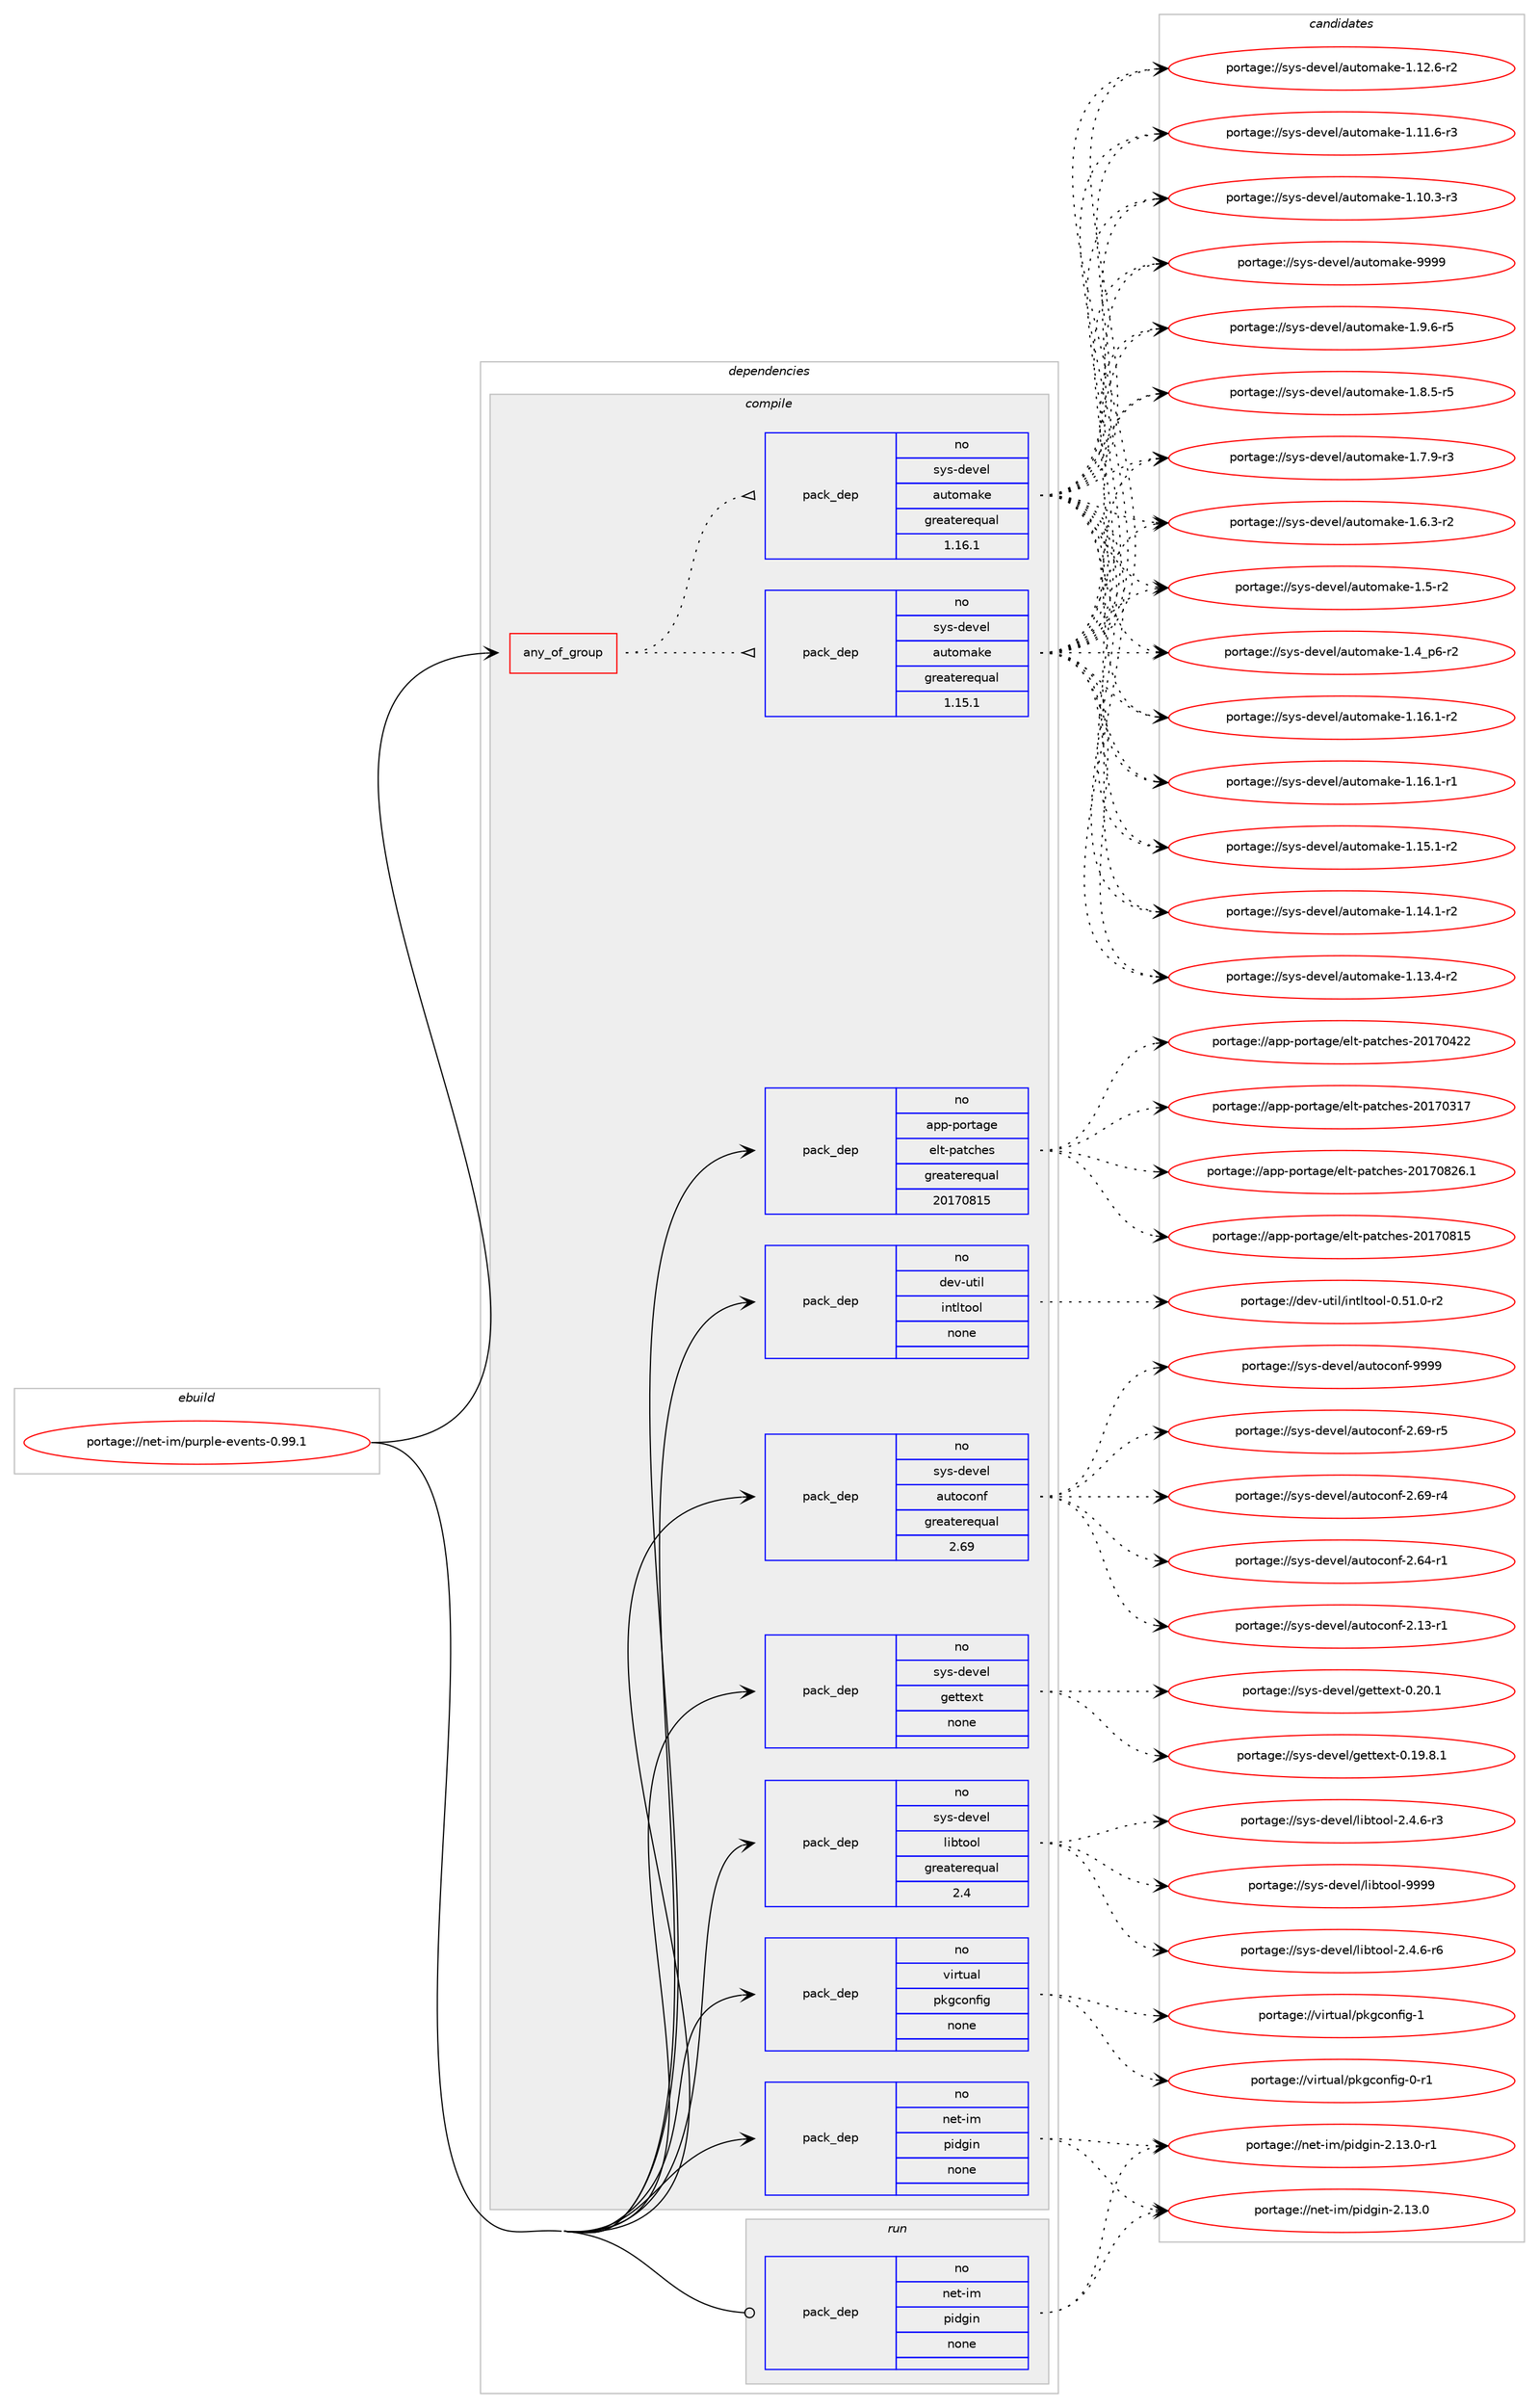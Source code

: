 digraph prolog {

# *************
# Graph options
# *************

newrank=true;
concentrate=true;
compound=true;
graph [rankdir=LR,fontname=Helvetica,fontsize=10,ranksep=1.5];#, ranksep=2.5, nodesep=0.2];
edge  [arrowhead=vee];
node  [fontname=Helvetica,fontsize=10];

# **********
# The ebuild
# **********

subgraph cluster_leftcol {
color=gray;
rank=same;
label=<<i>ebuild</i>>;
id [label="portage://net-im/purple-events-0.99.1", color=red, width=4, href="../net-im/purple-events-0.99.1.svg"];
}

# ****************
# The dependencies
# ****************

subgraph cluster_midcol {
color=gray;
label=<<i>dependencies</i>>;
subgraph cluster_compile {
fillcolor="#eeeeee";
style=filled;
label=<<i>compile</i>>;
subgraph any2339 {
dependency153491 [label=<<TABLE BORDER="0" CELLBORDER="1" CELLSPACING="0" CELLPADDING="4"><TR><TD CELLPADDING="10">any_of_group</TD></TR></TABLE>>, shape=none, color=red];subgraph pack118964 {
dependency153492 [label=<<TABLE BORDER="0" CELLBORDER="1" CELLSPACING="0" CELLPADDING="4" WIDTH="220"><TR><TD ROWSPAN="6" CELLPADDING="30">pack_dep</TD></TR><TR><TD WIDTH="110">no</TD></TR><TR><TD>sys-devel</TD></TR><TR><TD>automake</TD></TR><TR><TD>greaterequal</TD></TR><TR><TD>1.16.1</TD></TR></TABLE>>, shape=none, color=blue];
}
dependency153491:e -> dependency153492:w [weight=20,style="dotted",arrowhead="oinv"];
subgraph pack118965 {
dependency153493 [label=<<TABLE BORDER="0" CELLBORDER="1" CELLSPACING="0" CELLPADDING="4" WIDTH="220"><TR><TD ROWSPAN="6" CELLPADDING="30">pack_dep</TD></TR><TR><TD WIDTH="110">no</TD></TR><TR><TD>sys-devel</TD></TR><TR><TD>automake</TD></TR><TR><TD>greaterequal</TD></TR><TR><TD>1.15.1</TD></TR></TABLE>>, shape=none, color=blue];
}
dependency153491:e -> dependency153493:w [weight=20,style="dotted",arrowhead="oinv"];
}
id:e -> dependency153491:w [weight=20,style="solid",arrowhead="vee"];
subgraph pack118966 {
dependency153494 [label=<<TABLE BORDER="0" CELLBORDER="1" CELLSPACING="0" CELLPADDING="4" WIDTH="220"><TR><TD ROWSPAN="6" CELLPADDING="30">pack_dep</TD></TR><TR><TD WIDTH="110">no</TD></TR><TR><TD>app-portage</TD></TR><TR><TD>elt-patches</TD></TR><TR><TD>greaterequal</TD></TR><TR><TD>20170815</TD></TR></TABLE>>, shape=none, color=blue];
}
id:e -> dependency153494:w [weight=20,style="solid",arrowhead="vee"];
subgraph pack118967 {
dependency153495 [label=<<TABLE BORDER="0" CELLBORDER="1" CELLSPACING="0" CELLPADDING="4" WIDTH="220"><TR><TD ROWSPAN="6" CELLPADDING="30">pack_dep</TD></TR><TR><TD WIDTH="110">no</TD></TR><TR><TD>dev-util</TD></TR><TR><TD>intltool</TD></TR><TR><TD>none</TD></TR><TR><TD></TD></TR></TABLE>>, shape=none, color=blue];
}
id:e -> dependency153495:w [weight=20,style="solid",arrowhead="vee"];
subgraph pack118968 {
dependency153496 [label=<<TABLE BORDER="0" CELLBORDER="1" CELLSPACING="0" CELLPADDING="4" WIDTH="220"><TR><TD ROWSPAN="6" CELLPADDING="30">pack_dep</TD></TR><TR><TD WIDTH="110">no</TD></TR><TR><TD>net-im</TD></TR><TR><TD>pidgin</TD></TR><TR><TD>none</TD></TR><TR><TD></TD></TR></TABLE>>, shape=none, color=blue];
}
id:e -> dependency153496:w [weight=20,style="solid",arrowhead="vee"];
subgraph pack118969 {
dependency153497 [label=<<TABLE BORDER="0" CELLBORDER="1" CELLSPACING="0" CELLPADDING="4" WIDTH="220"><TR><TD ROWSPAN="6" CELLPADDING="30">pack_dep</TD></TR><TR><TD WIDTH="110">no</TD></TR><TR><TD>sys-devel</TD></TR><TR><TD>autoconf</TD></TR><TR><TD>greaterequal</TD></TR><TR><TD>2.69</TD></TR></TABLE>>, shape=none, color=blue];
}
id:e -> dependency153497:w [weight=20,style="solid",arrowhead="vee"];
subgraph pack118970 {
dependency153498 [label=<<TABLE BORDER="0" CELLBORDER="1" CELLSPACING="0" CELLPADDING="4" WIDTH="220"><TR><TD ROWSPAN="6" CELLPADDING="30">pack_dep</TD></TR><TR><TD WIDTH="110">no</TD></TR><TR><TD>sys-devel</TD></TR><TR><TD>gettext</TD></TR><TR><TD>none</TD></TR><TR><TD></TD></TR></TABLE>>, shape=none, color=blue];
}
id:e -> dependency153498:w [weight=20,style="solid",arrowhead="vee"];
subgraph pack118971 {
dependency153499 [label=<<TABLE BORDER="0" CELLBORDER="1" CELLSPACING="0" CELLPADDING="4" WIDTH="220"><TR><TD ROWSPAN="6" CELLPADDING="30">pack_dep</TD></TR><TR><TD WIDTH="110">no</TD></TR><TR><TD>sys-devel</TD></TR><TR><TD>libtool</TD></TR><TR><TD>greaterequal</TD></TR><TR><TD>2.4</TD></TR></TABLE>>, shape=none, color=blue];
}
id:e -> dependency153499:w [weight=20,style="solid",arrowhead="vee"];
subgraph pack118972 {
dependency153500 [label=<<TABLE BORDER="0" CELLBORDER="1" CELLSPACING="0" CELLPADDING="4" WIDTH="220"><TR><TD ROWSPAN="6" CELLPADDING="30">pack_dep</TD></TR><TR><TD WIDTH="110">no</TD></TR><TR><TD>virtual</TD></TR><TR><TD>pkgconfig</TD></TR><TR><TD>none</TD></TR><TR><TD></TD></TR></TABLE>>, shape=none, color=blue];
}
id:e -> dependency153500:w [weight=20,style="solid",arrowhead="vee"];
}
subgraph cluster_compileandrun {
fillcolor="#eeeeee";
style=filled;
label=<<i>compile and run</i>>;
}
subgraph cluster_run {
fillcolor="#eeeeee";
style=filled;
label=<<i>run</i>>;
subgraph pack118973 {
dependency153501 [label=<<TABLE BORDER="0" CELLBORDER="1" CELLSPACING="0" CELLPADDING="4" WIDTH="220"><TR><TD ROWSPAN="6" CELLPADDING="30">pack_dep</TD></TR><TR><TD WIDTH="110">no</TD></TR><TR><TD>net-im</TD></TR><TR><TD>pidgin</TD></TR><TR><TD>none</TD></TR><TR><TD></TD></TR></TABLE>>, shape=none, color=blue];
}
id:e -> dependency153501:w [weight=20,style="solid",arrowhead="odot"];
}
}

# **************
# The candidates
# **************

subgraph cluster_choices {
rank=same;
color=gray;
label=<<i>candidates</i>>;

subgraph choice118964 {
color=black;
nodesep=1;
choice115121115451001011181011084797117116111109971071014557575757 [label="portage://sys-devel/automake-9999", color=red, width=4,href="../sys-devel/automake-9999.svg"];
choice115121115451001011181011084797117116111109971071014549465746544511453 [label="portage://sys-devel/automake-1.9.6-r5", color=red, width=4,href="../sys-devel/automake-1.9.6-r5.svg"];
choice115121115451001011181011084797117116111109971071014549465646534511453 [label="portage://sys-devel/automake-1.8.5-r5", color=red, width=4,href="../sys-devel/automake-1.8.5-r5.svg"];
choice115121115451001011181011084797117116111109971071014549465546574511451 [label="portage://sys-devel/automake-1.7.9-r3", color=red, width=4,href="../sys-devel/automake-1.7.9-r3.svg"];
choice115121115451001011181011084797117116111109971071014549465446514511450 [label="portage://sys-devel/automake-1.6.3-r2", color=red, width=4,href="../sys-devel/automake-1.6.3-r2.svg"];
choice11512111545100101118101108479711711611110997107101454946534511450 [label="portage://sys-devel/automake-1.5-r2", color=red, width=4,href="../sys-devel/automake-1.5-r2.svg"];
choice115121115451001011181011084797117116111109971071014549465295112544511450 [label="portage://sys-devel/automake-1.4_p6-r2", color=red, width=4,href="../sys-devel/automake-1.4_p6-r2.svg"];
choice11512111545100101118101108479711711611110997107101454946495446494511450 [label="portage://sys-devel/automake-1.16.1-r2", color=red, width=4,href="../sys-devel/automake-1.16.1-r2.svg"];
choice11512111545100101118101108479711711611110997107101454946495446494511449 [label="portage://sys-devel/automake-1.16.1-r1", color=red, width=4,href="../sys-devel/automake-1.16.1-r1.svg"];
choice11512111545100101118101108479711711611110997107101454946495346494511450 [label="portage://sys-devel/automake-1.15.1-r2", color=red, width=4,href="../sys-devel/automake-1.15.1-r2.svg"];
choice11512111545100101118101108479711711611110997107101454946495246494511450 [label="portage://sys-devel/automake-1.14.1-r2", color=red, width=4,href="../sys-devel/automake-1.14.1-r2.svg"];
choice11512111545100101118101108479711711611110997107101454946495146524511450 [label="portage://sys-devel/automake-1.13.4-r2", color=red, width=4,href="../sys-devel/automake-1.13.4-r2.svg"];
choice11512111545100101118101108479711711611110997107101454946495046544511450 [label="portage://sys-devel/automake-1.12.6-r2", color=red, width=4,href="../sys-devel/automake-1.12.6-r2.svg"];
choice11512111545100101118101108479711711611110997107101454946494946544511451 [label="portage://sys-devel/automake-1.11.6-r3", color=red, width=4,href="../sys-devel/automake-1.11.6-r3.svg"];
choice11512111545100101118101108479711711611110997107101454946494846514511451 [label="portage://sys-devel/automake-1.10.3-r3", color=red, width=4,href="../sys-devel/automake-1.10.3-r3.svg"];
dependency153492:e -> choice115121115451001011181011084797117116111109971071014557575757:w [style=dotted,weight="100"];
dependency153492:e -> choice115121115451001011181011084797117116111109971071014549465746544511453:w [style=dotted,weight="100"];
dependency153492:e -> choice115121115451001011181011084797117116111109971071014549465646534511453:w [style=dotted,weight="100"];
dependency153492:e -> choice115121115451001011181011084797117116111109971071014549465546574511451:w [style=dotted,weight="100"];
dependency153492:e -> choice115121115451001011181011084797117116111109971071014549465446514511450:w [style=dotted,weight="100"];
dependency153492:e -> choice11512111545100101118101108479711711611110997107101454946534511450:w [style=dotted,weight="100"];
dependency153492:e -> choice115121115451001011181011084797117116111109971071014549465295112544511450:w [style=dotted,weight="100"];
dependency153492:e -> choice11512111545100101118101108479711711611110997107101454946495446494511450:w [style=dotted,weight="100"];
dependency153492:e -> choice11512111545100101118101108479711711611110997107101454946495446494511449:w [style=dotted,weight="100"];
dependency153492:e -> choice11512111545100101118101108479711711611110997107101454946495346494511450:w [style=dotted,weight="100"];
dependency153492:e -> choice11512111545100101118101108479711711611110997107101454946495246494511450:w [style=dotted,weight="100"];
dependency153492:e -> choice11512111545100101118101108479711711611110997107101454946495146524511450:w [style=dotted,weight="100"];
dependency153492:e -> choice11512111545100101118101108479711711611110997107101454946495046544511450:w [style=dotted,weight="100"];
dependency153492:e -> choice11512111545100101118101108479711711611110997107101454946494946544511451:w [style=dotted,weight="100"];
dependency153492:e -> choice11512111545100101118101108479711711611110997107101454946494846514511451:w [style=dotted,weight="100"];
}
subgraph choice118965 {
color=black;
nodesep=1;
choice115121115451001011181011084797117116111109971071014557575757 [label="portage://sys-devel/automake-9999", color=red, width=4,href="../sys-devel/automake-9999.svg"];
choice115121115451001011181011084797117116111109971071014549465746544511453 [label="portage://sys-devel/automake-1.9.6-r5", color=red, width=4,href="../sys-devel/automake-1.9.6-r5.svg"];
choice115121115451001011181011084797117116111109971071014549465646534511453 [label="portage://sys-devel/automake-1.8.5-r5", color=red, width=4,href="../sys-devel/automake-1.8.5-r5.svg"];
choice115121115451001011181011084797117116111109971071014549465546574511451 [label="portage://sys-devel/automake-1.7.9-r3", color=red, width=4,href="../sys-devel/automake-1.7.9-r3.svg"];
choice115121115451001011181011084797117116111109971071014549465446514511450 [label="portage://sys-devel/automake-1.6.3-r2", color=red, width=4,href="../sys-devel/automake-1.6.3-r2.svg"];
choice11512111545100101118101108479711711611110997107101454946534511450 [label="portage://sys-devel/automake-1.5-r2", color=red, width=4,href="../sys-devel/automake-1.5-r2.svg"];
choice115121115451001011181011084797117116111109971071014549465295112544511450 [label="portage://sys-devel/automake-1.4_p6-r2", color=red, width=4,href="../sys-devel/automake-1.4_p6-r2.svg"];
choice11512111545100101118101108479711711611110997107101454946495446494511450 [label="portage://sys-devel/automake-1.16.1-r2", color=red, width=4,href="../sys-devel/automake-1.16.1-r2.svg"];
choice11512111545100101118101108479711711611110997107101454946495446494511449 [label="portage://sys-devel/automake-1.16.1-r1", color=red, width=4,href="../sys-devel/automake-1.16.1-r1.svg"];
choice11512111545100101118101108479711711611110997107101454946495346494511450 [label="portage://sys-devel/automake-1.15.1-r2", color=red, width=4,href="../sys-devel/automake-1.15.1-r2.svg"];
choice11512111545100101118101108479711711611110997107101454946495246494511450 [label="portage://sys-devel/automake-1.14.1-r2", color=red, width=4,href="../sys-devel/automake-1.14.1-r2.svg"];
choice11512111545100101118101108479711711611110997107101454946495146524511450 [label="portage://sys-devel/automake-1.13.4-r2", color=red, width=4,href="../sys-devel/automake-1.13.4-r2.svg"];
choice11512111545100101118101108479711711611110997107101454946495046544511450 [label="portage://sys-devel/automake-1.12.6-r2", color=red, width=4,href="../sys-devel/automake-1.12.6-r2.svg"];
choice11512111545100101118101108479711711611110997107101454946494946544511451 [label="portage://sys-devel/automake-1.11.6-r3", color=red, width=4,href="../sys-devel/automake-1.11.6-r3.svg"];
choice11512111545100101118101108479711711611110997107101454946494846514511451 [label="portage://sys-devel/automake-1.10.3-r3", color=red, width=4,href="../sys-devel/automake-1.10.3-r3.svg"];
dependency153493:e -> choice115121115451001011181011084797117116111109971071014557575757:w [style=dotted,weight="100"];
dependency153493:e -> choice115121115451001011181011084797117116111109971071014549465746544511453:w [style=dotted,weight="100"];
dependency153493:e -> choice115121115451001011181011084797117116111109971071014549465646534511453:w [style=dotted,weight="100"];
dependency153493:e -> choice115121115451001011181011084797117116111109971071014549465546574511451:w [style=dotted,weight="100"];
dependency153493:e -> choice115121115451001011181011084797117116111109971071014549465446514511450:w [style=dotted,weight="100"];
dependency153493:e -> choice11512111545100101118101108479711711611110997107101454946534511450:w [style=dotted,weight="100"];
dependency153493:e -> choice115121115451001011181011084797117116111109971071014549465295112544511450:w [style=dotted,weight="100"];
dependency153493:e -> choice11512111545100101118101108479711711611110997107101454946495446494511450:w [style=dotted,weight="100"];
dependency153493:e -> choice11512111545100101118101108479711711611110997107101454946495446494511449:w [style=dotted,weight="100"];
dependency153493:e -> choice11512111545100101118101108479711711611110997107101454946495346494511450:w [style=dotted,weight="100"];
dependency153493:e -> choice11512111545100101118101108479711711611110997107101454946495246494511450:w [style=dotted,weight="100"];
dependency153493:e -> choice11512111545100101118101108479711711611110997107101454946495146524511450:w [style=dotted,weight="100"];
dependency153493:e -> choice11512111545100101118101108479711711611110997107101454946495046544511450:w [style=dotted,weight="100"];
dependency153493:e -> choice11512111545100101118101108479711711611110997107101454946494946544511451:w [style=dotted,weight="100"];
dependency153493:e -> choice11512111545100101118101108479711711611110997107101454946494846514511451:w [style=dotted,weight="100"];
}
subgraph choice118966 {
color=black;
nodesep=1;
choice971121124511211111411697103101471011081164511297116991041011154550484955485650544649 [label="portage://app-portage/elt-patches-20170826.1", color=red, width=4,href="../app-portage/elt-patches-20170826.1.svg"];
choice97112112451121111141169710310147101108116451129711699104101115455048495548564953 [label="portage://app-portage/elt-patches-20170815", color=red, width=4,href="../app-portage/elt-patches-20170815.svg"];
choice97112112451121111141169710310147101108116451129711699104101115455048495548525050 [label="portage://app-portage/elt-patches-20170422", color=red, width=4,href="../app-portage/elt-patches-20170422.svg"];
choice97112112451121111141169710310147101108116451129711699104101115455048495548514955 [label="portage://app-portage/elt-patches-20170317", color=red, width=4,href="../app-portage/elt-patches-20170317.svg"];
dependency153494:e -> choice971121124511211111411697103101471011081164511297116991041011154550484955485650544649:w [style=dotted,weight="100"];
dependency153494:e -> choice97112112451121111141169710310147101108116451129711699104101115455048495548564953:w [style=dotted,weight="100"];
dependency153494:e -> choice97112112451121111141169710310147101108116451129711699104101115455048495548525050:w [style=dotted,weight="100"];
dependency153494:e -> choice97112112451121111141169710310147101108116451129711699104101115455048495548514955:w [style=dotted,weight="100"];
}
subgraph choice118967 {
color=black;
nodesep=1;
choice1001011184511711610510847105110116108116111111108454846534946484511450 [label="portage://dev-util/intltool-0.51.0-r2", color=red, width=4,href="../dev-util/intltool-0.51.0-r2.svg"];
dependency153495:e -> choice1001011184511711610510847105110116108116111111108454846534946484511450:w [style=dotted,weight="100"];
}
subgraph choice118968 {
color=black;
nodesep=1;
choice1101011164510510947112105100103105110455046495146484511449 [label="portage://net-im/pidgin-2.13.0-r1", color=red, width=4,href="../net-im/pidgin-2.13.0-r1.svg"];
choice110101116451051094711210510010310511045504649514648 [label="portage://net-im/pidgin-2.13.0", color=red, width=4,href="../net-im/pidgin-2.13.0.svg"];
dependency153496:e -> choice1101011164510510947112105100103105110455046495146484511449:w [style=dotted,weight="100"];
dependency153496:e -> choice110101116451051094711210510010310511045504649514648:w [style=dotted,weight="100"];
}
subgraph choice118969 {
color=black;
nodesep=1;
choice115121115451001011181011084797117116111991111101024557575757 [label="portage://sys-devel/autoconf-9999", color=red, width=4,href="../sys-devel/autoconf-9999.svg"];
choice1151211154510010111810110847971171161119911111010245504654574511453 [label="portage://sys-devel/autoconf-2.69-r5", color=red, width=4,href="../sys-devel/autoconf-2.69-r5.svg"];
choice1151211154510010111810110847971171161119911111010245504654574511452 [label="portage://sys-devel/autoconf-2.69-r4", color=red, width=4,href="../sys-devel/autoconf-2.69-r4.svg"];
choice1151211154510010111810110847971171161119911111010245504654524511449 [label="portage://sys-devel/autoconf-2.64-r1", color=red, width=4,href="../sys-devel/autoconf-2.64-r1.svg"];
choice1151211154510010111810110847971171161119911111010245504649514511449 [label="portage://sys-devel/autoconf-2.13-r1", color=red, width=4,href="../sys-devel/autoconf-2.13-r1.svg"];
dependency153497:e -> choice115121115451001011181011084797117116111991111101024557575757:w [style=dotted,weight="100"];
dependency153497:e -> choice1151211154510010111810110847971171161119911111010245504654574511453:w [style=dotted,weight="100"];
dependency153497:e -> choice1151211154510010111810110847971171161119911111010245504654574511452:w [style=dotted,weight="100"];
dependency153497:e -> choice1151211154510010111810110847971171161119911111010245504654524511449:w [style=dotted,weight="100"];
dependency153497:e -> choice1151211154510010111810110847971171161119911111010245504649514511449:w [style=dotted,weight="100"];
}
subgraph choice118970 {
color=black;
nodesep=1;
choice115121115451001011181011084710310111611610112011645484650484649 [label="portage://sys-devel/gettext-0.20.1", color=red, width=4,href="../sys-devel/gettext-0.20.1.svg"];
choice1151211154510010111810110847103101116116101120116454846495746564649 [label="portage://sys-devel/gettext-0.19.8.1", color=red, width=4,href="../sys-devel/gettext-0.19.8.1.svg"];
dependency153498:e -> choice115121115451001011181011084710310111611610112011645484650484649:w [style=dotted,weight="100"];
dependency153498:e -> choice1151211154510010111810110847103101116116101120116454846495746564649:w [style=dotted,weight="100"];
}
subgraph choice118971 {
color=black;
nodesep=1;
choice1151211154510010111810110847108105981161111111084557575757 [label="portage://sys-devel/libtool-9999", color=red, width=4,href="../sys-devel/libtool-9999.svg"];
choice1151211154510010111810110847108105981161111111084550465246544511454 [label="portage://sys-devel/libtool-2.4.6-r6", color=red, width=4,href="../sys-devel/libtool-2.4.6-r6.svg"];
choice1151211154510010111810110847108105981161111111084550465246544511451 [label="portage://sys-devel/libtool-2.4.6-r3", color=red, width=4,href="../sys-devel/libtool-2.4.6-r3.svg"];
dependency153499:e -> choice1151211154510010111810110847108105981161111111084557575757:w [style=dotted,weight="100"];
dependency153499:e -> choice1151211154510010111810110847108105981161111111084550465246544511454:w [style=dotted,weight="100"];
dependency153499:e -> choice1151211154510010111810110847108105981161111111084550465246544511451:w [style=dotted,weight="100"];
}
subgraph choice118972 {
color=black;
nodesep=1;
choice1181051141161179710847112107103991111101021051034549 [label="portage://virtual/pkgconfig-1", color=red, width=4,href="../virtual/pkgconfig-1.svg"];
choice11810511411611797108471121071039911111010210510345484511449 [label="portage://virtual/pkgconfig-0-r1", color=red, width=4,href="../virtual/pkgconfig-0-r1.svg"];
dependency153500:e -> choice1181051141161179710847112107103991111101021051034549:w [style=dotted,weight="100"];
dependency153500:e -> choice11810511411611797108471121071039911111010210510345484511449:w [style=dotted,weight="100"];
}
subgraph choice118973 {
color=black;
nodesep=1;
choice1101011164510510947112105100103105110455046495146484511449 [label="portage://net-im/pidgin-2.13.0-r1", color=red, width=4,href="../net-im/pidgin-2.13.0-r1.svg"];
choice110101116451051094711210510010310511045504649514648 [label="portage://net-im/pidgin-2.13.0", color=red, width=4,href="../net-im/pidgin-2.13.0.svg"];
dependency153501:e -> choice1101011164510510947112105100103105110455046495146484511449:w [style=dotted,weight="100"];
dependency153501:e -> choice110101116451051094711210510010310511045504649514648:w [style=dotted,weight="100"];
}
}

}
